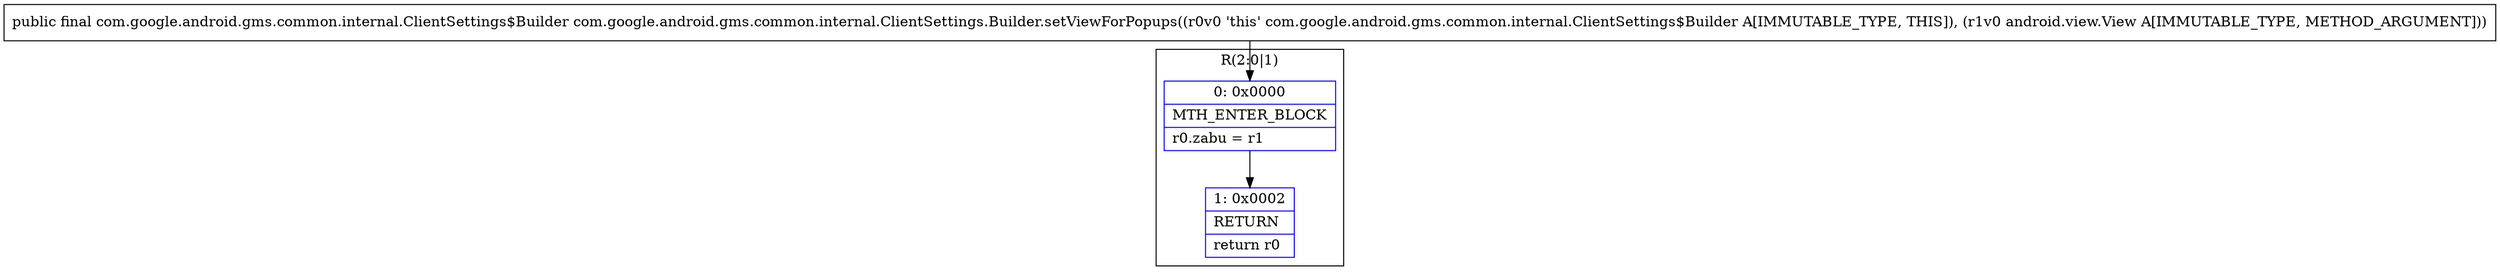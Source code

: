 digraph "CFG forcom.google.android.gms.common.internal.ClientSettings.Builder.setViewForPopups(Landroid\/view\/View;)Lcom\/google\/android\/gms\/common\/internal\/ClientSettings$Builder;" {
subgraph cluster_Region_1446660402 {
label = "R(2:0|1)";
node [shape=record,color=blue];
Node_0 [shape=record,label="{0\:\ 0x0000|MTH_ENTER_BLOCK\l|r0.zabu = r1\l}"];
Node_1 [shape=record,label="{1\:\ 0x0002|RETURN\l|return r0\l}"];
}
MethodNode[shape=record,label="{public final com.google.android.gms.common.internal.ClientSettings$Builder com.google.android.gms.common.internal.ClientSettings.Builder.setViewForPopups((r0v0 'this' com.google.android.gms.common.internal.ClientSettings$Builder A[IMMUTABLE_TYPE, THIS]), (r1v0 android.view.View A[IMMUTABLE_TYPE, METHOD_ARGUMENT])) }"];
MethodNode -> Node_0;
Node_0 -> Node_1;
}

